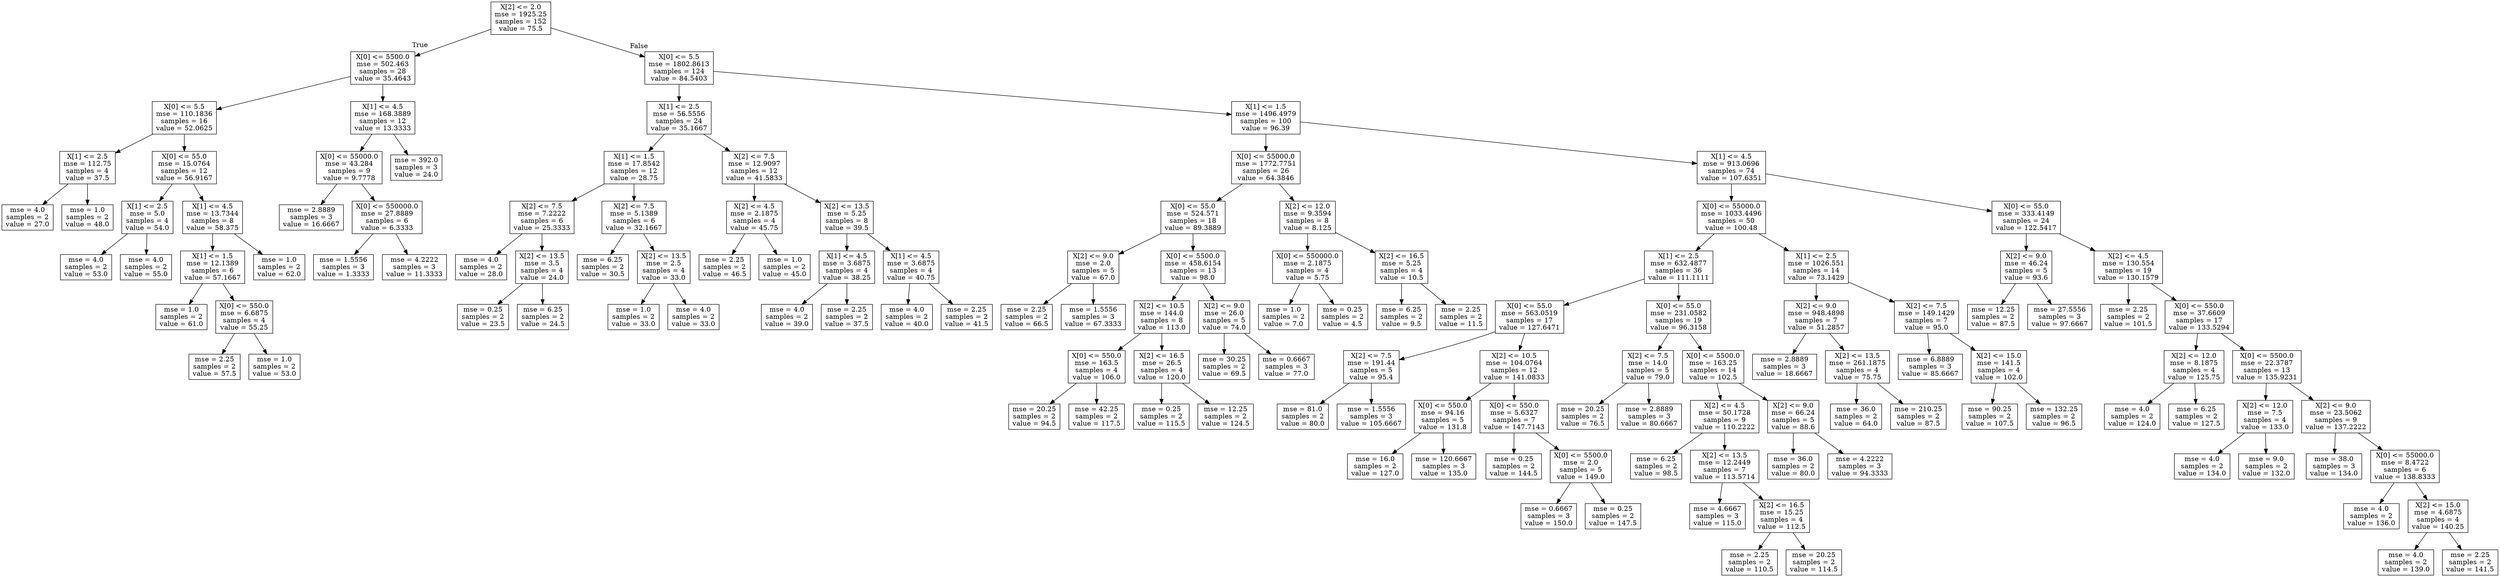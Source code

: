 digraph Tree {
node [shape=box] ;
0 [label="X[2] <= 2.0\nmse = 1925.25\nsamples = 152\nvalue = 75.5"] ;
1 [label="X[0] <= 5500.0\nmse = 502.463\nsamples = 28\nvalue = 35.4643"] ;
0 -> 1 [labeldistance=2.5, labelangle=45, headlabel="True"] ;
2 [label="X[0] <= 5.5\nmse = 110.1836\nsamples = 16\nvalue = 52.0625"] ;
1 -> 2 ;
3 [label="X[1] <= 2.5\nmse = 112.75\nsamples = 4\nvalue = 37.5"] ;
2 -> 3 ;
4 [label="mse = 4.0\nsamples = 2\nvalue = 27.0"] ;
3 -> 4 ;
5 [label="mse = 1.0\nsamples = 2\nvalue = 48.0"] ;
3 -> 5 ;
6 [label="X[0] <= 55.0\nmse = 15.0764\nsamples = 12\nvalue = 56.9167"] ;
2 -> 6 ;
7 [label="X[1] <= 2.5\nmse = 5.0\nsamples = 4\nvalue = 54.0"] ;
6 -> 7 ;
8 [label="mse = 4.0\nsamples = 2\nvalue = 53.0"] ;
7 -> 8 ;
9 [label="mse = 4.0\nsamples = 2\nvalue = 55.0"] ;
7 -> 9 ;
10 [label="X[1] <= 4.5\nmse = 13.7344\nsamples = 8\nvalue = 58.375"] ;
6 -> 10 ;
11 [label="X[1] <= 1.5\nmse = 12.1389\nsamples = 6\nvalue = 57.1667"] ;
10 -> 11 ;
12 [label="mse = 1.0\nsamples = 2\nvalue = 61.0"] ;
11 -> 12 ;
13 [label="X[0] <= 550.0\nmse = 6.6875\nsamples = 4\nvalue = 55.25"] ;
11 -> 13 ;
14 [label="mse = 2.25\nsamples = 2\nvalue = 57.5"] ;
13 -> 14 ;
15 [label="mse = 1.0\nsamples = 2\nvalue = 53.0"] ;
13 -> 15 ;
16 [label="mse = 1.0\nsamples = 2\nvalue = 62.0"] ;
10 -> 16 ;
17 [label="X[1] <= 4.5\nmse = 168.3889\nsamples = 12\nvalue = 13.3333"] ;
1 -> 17 ;
18 [label="X[0] <= 55000.0\nmse = 43.284\nsamples = 9\nvalue = 9.7778"] ;
17 -> 18 ;
19 [label="mse = 2.8889\nsamples = 3\nvalue = 16.6667"] ;
18 -> 19 ;
20 [label="X[0] <= 550000.0\nmse = 27.8889\nsamples = 6\nvalue = 6.3333"] ;
18 -> 20 ;
21 [label="mse = 1.5556\nsamples = 3\nvalue = 1.3333"] ;
20 -> 21 ;
22 [label="mse = 4.2222\nsamples = 3\nvalue = 11.3333"] ;
20 -> 22 ;
23 [label="mse = 392.0\nsamples = 3\nvalue = 24.0"] ;
17 -> 23 ;
24 [label="X[0] <= 5.5\nmse = 1802.8613\nsamples = 124\nvalue = 84.5403"] ;
0 -> 24 [labeldistance=2.5, labelangle=-45, headlabel="False"] ;
25 [label="X[1] <= 2.5\nmse = 56.5556\nsamples = 24\nvalue = 35.1667"] ;
24 -> 25 ;
26 [label="X[1] <= 1.5\nmse = 17.8542\nsamples = 12\nvalue = 28.75"] ;
25 -> 26 ;
27 [label="X[2] <= 7.5\nmse = 7.2222\nsamples = 6\nvalue = 25.3333"] ;
26 -> 27 ;
28 [label="mse = 4.0\nsamples = 2\nvalue = 28.0"] ;
27 -> 28 ;
29 [label="X[2] <= 13.5\nmse = 3.5\nsamples = 4\nvalue = 24.0"] ;
27 -> 29 ;
30 [label="mse = 0.25\nsamples = 2\nvalue = 23.5"] ;
29 -> 30 ;
31 [label="mse = 6.25\nsamples = 2\nvalue = 24.5"] ;
29 -> 31 ;
32 [label="X[2] <= 7.5\nmse = 5.1389\nsamples = 6\nvalue = 32.1667"] ;
26 -> 32 ;
33 [label="mse = 6.25\nsamples = 2\nvalue = 30.5"] ;
32 -> 33 ;
34 [label="X[2] <= 13.5\nmse = 2.5\nsamples = 4\nvalue = 33.0"] ;
32 -> 34 ;
35 [label="mse = 1.0\nsamples = 2\nvalue = 33.0"] ;
34 -> 35 ;
36 [label="mse = 4.0\nsamples = 2\nvalue = 33.0"] ;
34 -> 36 ;
37 [label="X[2] <= 7.5\nmse = 12.9097\nsamples = 12\nvalue = 41.5833"] ;
25 -> 37 ;
38 [label="X[2] <= 4.5\nmse = 2.1875\nsamples = 4\nvalue = 45.75"] ;
37 -> 38 ;
39 [label="mse = 2.25\nsamples = 2\nvalue = 46.5"] ;
38 -> 39 ;
40 [label="mse = 1.0\nsamples = 2\nvalue = 45.0"] ;
38 -> 40 ;
41 [label="X[2] <= 13.5\nmse = 5.25\nsamples = 8\nvalue = 39.5"] ;
37 -> 41 ;
42 [label="X[1] <= 4.5\nmse = 3.6875\nsamples = 4\nvalue = 38.25"] ;
41 -> 42 ;
43 [label="mse = 4.0\nsamples = 2\nvalue = 39.0"] ;
42 -> 43 ;
44 [label="mse = 2.25\nsamples = 2\nvalue = 37.5"] ;
42 -> 44 ;
45 [label="X[1] <= 4.5\nmse = 3.6875\nsamples = 4\nvalue = 40.75"] ;
41 -> 45 ;
46 [label="mse = 4.0\nsamples = 2\nvalue = 40.0"] ;
45 -> 46 ;
47 [label="mse = 2.25\nsamples = 2\nvalue = 41.5"] ;
45 -> 47 ;
48 [label="X[1] <= 1.5\nmse = 1496.4979\nsamples = 100\nvalue = 96.39"] ;
24 -> 48 ;
49 [label="X[0] <= 55000.0\nmse = 1772.7751\nsamples = 26\nvalue = 64.3846"] ;
48 -> 49 ;
50 [label="X[0] <= 55.0\nmse = 524.571\nsamples = 18\nvalue = 89.3889"] ;
49 -> 50 ;
51 [label="X[2] <= 9.0\nmse = 2.0\nsamples = 5\nvalue = 67.0"] ;
50 -> 51 ;
52 [label="mse = 2.25\nsamples = 2\nvalue = 66.5"] ;
51 -> 52 ;
53 [label="mse = 1.5556\nsamples = 3\nvalue = 67.3333"] ;
51 -> 53 ;
54 [label="X[0] <= 5500.0\nmse = 458.6154\nsamples = 13\nvalue = 98.0"] ;
50 -> 54 ;
55 [label="X[2] <= 10.5\nmse = 144.0\nsamples = 8\nvalue = 113.0"] ;
54 -> 55 ;
56 [label="X[0] <= 550.0\nmse = 163.5\nsamples = 4\nvalue = 106.0"] ;
55 -> 56 ;
57 [label="mse = 20.25\nsamples = 2\nvalue = 94.5"] ;
56 -> 57 ;
58 [label="mse = 42.25\nsamples = 2\nvalue = 117.5"] ;
56 -> 58 ;
59 [label="X[2] <= 16.5\nmse = 26.5\nsamples = 4\nvalue = 120.0"] ;
55 -> 59 ;
60 [label="mse = 0.25\nsamples = 2\nvalue = 115.5"] ;
59 -> 60 ;
61 [label="mse = 12.25\nsamples = 2\nvalue = 124.5"] ;
59 -> 61 ;
62 [label="X[2] <= 9.0\nmse = 26.0\nsamples = 5\nvalue = 74.0"] ;
54 -> 62 ;
63 [label="mse = 30.25\nsamples = 2\nvalue = 69.5"] ;
62 -> 63 ;
64 [label="mse = 0.6667\nsamples = 3\nvalue = 77.0"] ;
62 -> 64 ;
65 [label="X[2] <= 12.0\nmse = 9.3594\nsamples = 8\nvalue = 8.125"] ;
49 -> 65 ;
66 [label="X[0] <= 550000.0\nmse = 2.1875\nsamples = 4\nvalue = 5.75"] ;
65 -> 66 ;
67 [label="mse = 1.0\nsamples = 2\nvalue = 7.0"] ;
66 -> 67 ;
68 [label="mse = 0.25\nsamples = 2\nvalue = 4.5"] ;
66 -> 68 ;
69 [label="X[2] <= 16.5\nmse = 5.25\nsamples = 4\nvalue = 10.5"] ;
65 -> 69 ;
70 [label="mse = 6.25\nsamples = 2\nvalue = 9.5"] ;
69 -> 70 ;
71 [label="mse = 2.25\nsamples = 2\nvalue = 11.5"] ;
69 -> 71 ;
72 [label="X[1] <= 4.5\nmse = 913.0696\nsamples = 74\nvalue = 107.6351"] ;
48 -> 72 ;
73 [label="X[0] <= 55000.0\nmse = 1033.4496\nsamples = 50\nvalue = 100.48"] ;
72 -> 73 ;
74 [label="X[1] <= 2.5\nmse = 632.4877\nsamples = 36\nvalue = 111.1111"] ;
73 -> 74 ;
75 [label="X[0] <= 55.0\nmse = 563.0519\nsamples = 17\nvalue = 127.6471"] ;
74 -> 75 ;
76 [label="X[2] <= 7.5\nmse = 191.44\nsamples = 5\nvalue = 95.4"] ;
75 -> 76 ;
77 [label="mse = 81.0\nsamples = 2\nvalue = 80.0"] ;
76 -> 77 ;
78 [label="mse = 1.5556\nsamples = 3\nvalue = 105.6667"] ;
76 -> 78 ;
79 [label="X[2] <= 10.5\nmse = 104.0764\nsamples = 12\nvalue = 141.0833"] ;
75 -> 79 ;
80 [label="X[0] <= 550.0\nmse = 94.16\nsamples = 5\nvalue = 131.8"] ;
79 -> 80 ;
81 [label="mse = 16.0\nsamples = 2\nvalue = 127.0"] ;
80 -> 81 ;
82 [label="mse = 120.6667\nsamples = 3\nvalue = 135.0"] ;
80 -> 82 ;
83 [label="X[0] <= 550.0\nmse = 5.6327\nsamples = 7\nvalue = 147.7143"] ;
79 -> 83 ;
84 [label="mse = 0.25\nsamples = 2\nvalue = 144.5"] ;
83 -> 84 ;
85 [label="X[0] <= 5500.0\nmse = 2.0\nsamples = 5\nvalue = 149.0"] ;
83 -> 85 ;
86 [label="mse = 0.6667\nsamples = 3\nvalue = 150.0"] ;
85 -> 86 ;
87 [label="mse = 0.25\nsamples = 2\nvalue = 147.5"] ;
85 -> 87 ;
88 [label="X[0] <= 55.0\nmse = 231.0582\nsamples = 19\nvalue = 96.3158"] ;
74 -> 88 ;
89 [label="X[2] <= 7.5\nmse = 14.0\nsamples = 5\nvalue = 79.0"] ;
88 -> 89 ;
90 [label="mse = 20.25\nsamples = 2\nvalue = 76.5"] ;
89 -> 90 ;
91 [label="mse = 2.8889\nsamples = 3\nvalue = 80.6667"] ;
89 -> 91 ;
92 [label="X[0] <= 5500.0\nmse = 163.25\nsamples = 14\nvalue = 102.5"] ;
88 -> 92 ;
93 [label="X[2] <= 4.5\nmse = 50.1728\nsamples = 9\nvalue = 110.2222"] ;
92 -> 93 ;
94 [label="mse = 6.25\nsamples = 2\nvalue = 98.5"] ;
93 -> 94 ;
95 [label="X[2] <= 13.5\nmse = 12.2449\nsamples = 7\nvalue = 113.5714"] ;
93 -> 95 ;
96 [label="mse = 4.6667\nsamples = 3\nvalue = 115.0"] ;
95 -> 96 ;
97 [label="X[2] <= 16.5\nmse = 15.25\nsamples = 4\nvalue = 112.5"] ;
95 -> 97 ;
98 [label="mse = 2.25\nsamples = 2\nvalue = 110.5"] ;
97 -> 98 ;
99 [label="mse = 20.25\nsamples = 2\nvalue = 114.5"] ;
97 -> 99 ;
100 [label="X[2] <= 9.0\nmse = 66.24\nsamples = 5\nvalue = 88.6"] ;
92 -> 100 ;
101 [label="mse = 36.0\nsamples = 2\nvalue = 80.0"] ;
100 -> 101 ;
102 [label="mse = 4.2222\nsamples = 3\nvalue = 94.3333"] ;
100 -> 102 ;
103 [label="X[1] <= 2.5\nmse = 1026.551\nsamples = 14\nvalue = 73.1429"] ;
73 -> 103 ;
104 [label="X[2] <= 9.0\nmse = 948.4898\nsamples = 7\nvalue = 51.2857"] ;
103 -> 104 ;
105 [label="mse = 2.8889\nsamples = 3\nvalue = 18.6667"] ;
104 -> 105 ;
106 [label="X[2] <= 13.5\nmse = 261.1875\nsamples = 4\nvalue = 75.75"] ;
104 -> 106 ;
107 [label="mse = 36.0\nsamples = 2\nvalue = 64.0"] ;
106 -> 107 ;
108 [label="mse = 210.25\nsamples = 2\nvalue = 87.5"] ;
106 -> 108 ;
109 [label="X[2] <= 7.5\nmse = 149.1429\nsamples = 7\nvalue = 95.0"] ;
103 -> 109 ;
110 [label="mse = 6.8889\nsamples = 3\nvalue = 85.6667"] ;
109 -> 110 ;
111 [label="X[2] <= 15.0\nmse = 141.5\nsamples = 4\nvalue = 102.0"] ;
109 -> 111 ;
112 [label="mse = 90.25\nsamples = 2\nvalue = 107.5"] ;
111 -> 112 ;
113 [label="mse = 132.25\nsamples = 2\nvalue = 96.5"] ;
111 -> 113 ;
114 [label="X[0] <= 55.0\nmse = 333.4149\nsamples = 24\nvalue = 122.5417"] ;
72 -> 114 ;
115 [label="X[2] <= 9.0\nmse = 46.24\nsamples = 5\nvalue = 93.6"] ;
114 -> 115 ;
116 [label="mse = 12.25\nsamples = 2\nvalue = 87.5"] ;
115 -> 116 ;
117 [label="mse = 27.5556\nsamples = 3\nvalue = 97.6667"] ;
115 -> 117 ;
118 [label="X[2] <= 4.5\nmse = 130.554\nsamples = 19\nvalue = 130.1579"] ;
114 -> 118 ;
119 [label="mse = 2.25\nsamples = 2\nvalue = 101.5"] ;
118 -> 119 ;
120 [label="X[0] <= 550.0\nmse = 37.6609\nsamples = 17\nvalue = 133.5294"] ;
118 -> 120 ;
121 [label="X[2] <= 12.0\nmse = 8.1875\nsamples = 4\nvalue = 125.75"] ;
120 -> 121 ;
122 [label="mse = 4.0\nsamples = 2\nvalue = 124.0"] ;
121 -> 122 ;
123 [label="mse = 6.25\nsamples = 2\nvalue = 127.5"] ;
121 -> 123 ;
124 [label="X[0] <= 5500.0\nmse = 22.3787\nsamples = 13\nvalue = 135.9231"] ;
120 -> 124 ;
125 [label="X[2] <= 12.0\nmse = 7.5\nsamples = 4\nvalue = 133.0"] ;
124 -> 125 ;
126 [label="mse = 4.0\nsamples = 2\nvalue = 134.0"] ;
125 -> 126 ;
127 [label="mse = 9.0\nsamples = 2\nvalue = 132.0"] ;
125 -> 127 ;
128 [label="X[2] <= 9.0\nmse = 23.5062\nsamples = 9\nvalue = 137.2222"] ;
124 -> 128 ;
129 [label="mse = 38.0\nsamples = 3\nvalue = 134.0"] ;
128 -> 129 ;
130 [label="X[0] <= 55000.0\nmse = 8.4722\nsamples = 6\nvalue = 138.8333"] ;
128 -> 130 ;
131 [label="mse = 4.0\nsamples = 2\nvalue = 136.0"] ;
130 -> 131 ;
132 [label="X[2] <= 15.0\nmse = 4.6875\nsamples = 4\nvalue = 140.25"] ;
130 -> 132 ;
133 [label="mse = 4.0\nsamples = 2\nvalue = 139.0"] ;
132 -> 133 ;
134 [label="mse = 2.25\nsamples = 2\nvalue = 141.5"] ;
132 -> 134 ;
}
